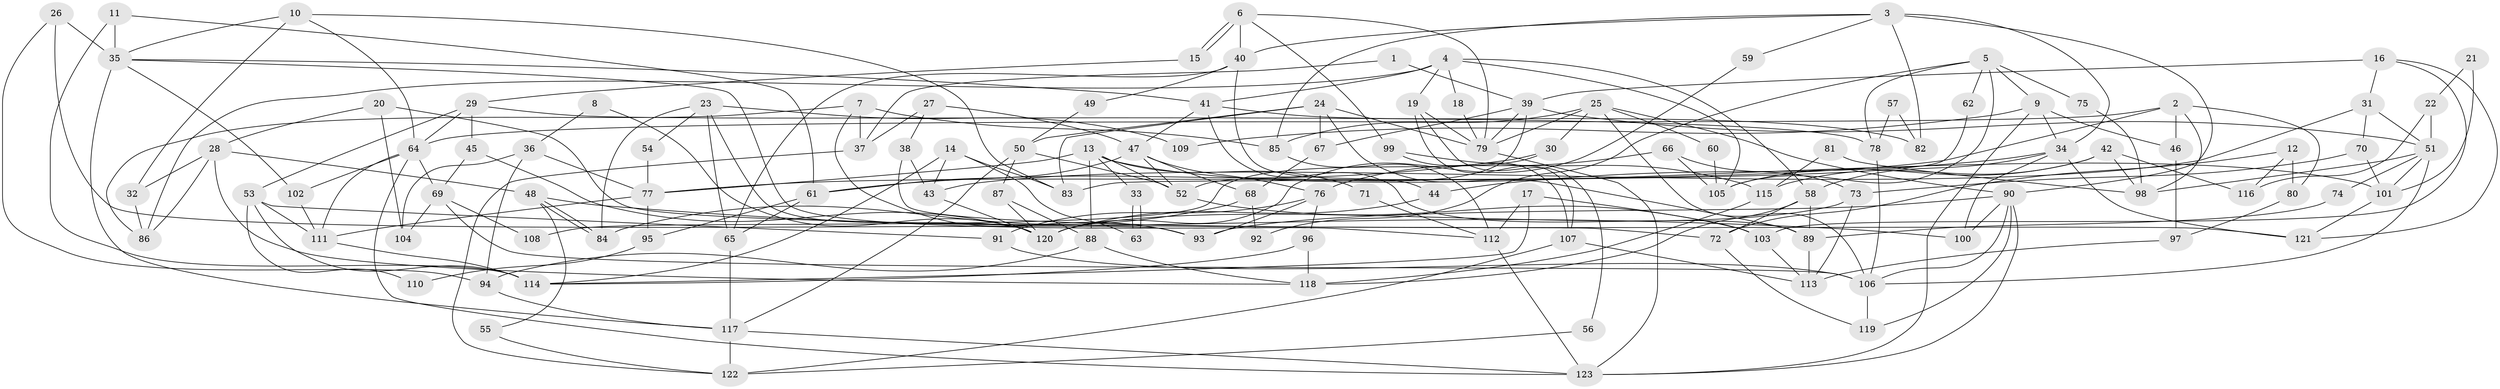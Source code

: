 // Generated by graph-tools (version 1.1) at 2025/02/03/09/25 03:02:09]
// undirected, 123 vertices, 246 edges
graph export_dot {
graph [start="1"]
  node [color=gray90,style=filled];
  1;
  2;
  3;
  4;
  5;
  6;
  7;
  8;
  9;
  10;
  11;
  12;
  13;
  14;
  15;
  16;
  17;
  18;
  19;
  20;
  21;
  22;
  23;
  24;
  25;
  26;
  27;
  28;
  29;
  30;
  31;
  32;
  33;
  34;
  35;
  36;
  37;
  38;
  39;
  40;
  41;
  42;
  43;
  44;
  45;
  46;
  47;
  48;
  49;
  50;
  51;
  52;
  53;
  54;
  55;
  56;
  57;
  58;
  59;
  60;
  61;
  62;
  63;
  64;
  65;
  66;
  67;
  68;
  69;
  70;
  71;
  72;
  73;
  74;
  75;
  76;
  77;
  78;
  79;
  80;
  81;
  82;
  83;
  84;
  85;
  86;
  87;
  88;
  89;
  90;
  91;
  92;
  93;
  94;
  95;
  96;
  97;
  98;
  99;
  100;
  101;
  102;
  103;
  104;
  105;
  106;
  107;
  108;
  109;
  110;
  111;
  112;
  113;
  114;
  115;
  116;
  117;
  118;
  119;
  120;
  121;
  122;
  123;
  1 -- 39;
  1 -- 37;
  2 -- 64;
  2 -- 98;
  2 -- 46;
  2 -- 77;
  2 -- 80;
  3 -- 90;
  3 -- 85;
  3 -- 34;
  3 -- 40;
  3 -- 59;
  3 -- 82;
  4 -- 86;
  4 -- 58;
  4 -- 18;
  4 -- 19;
  4 -- 41;
  4 -- 105;
  5 -- 105;
  5 -- 78;
  5 -- 9;
  5 -- 62;
  5 -- 75;
  5 -- 92;
  6 -- 79;
  6 -- 15;
  6 -- 15;
  6 -- 40;
  6 -- 99;
  7 -- 93;
  7 -- 85;
  7 -- 37;
  7 -- 86;
  8 -- 120;
  8 -- 36;
  9 -- 34;
  9 -- 46;
  9 -- 109;
  9 -- 123;
  10 -- 35;
  10 -- 64;
  10 -- 32;
  10 -- 83;
  11 -- 61;
  11 -- 114;
  11 -- 35;
  12 -- 72;
  12 -- 80;
  12 -- 116;
  13 -- 52;
  13 -- 77;
  13 -- 33;
  13 -- 71;
  13 -- 88;
  13 -- 101;
  14 -- 114;
  14 -- 83;
  14 -- 43;
  14 -- 63;
  15 -- 29;
  16 -- 31;
  16 -- 39;
  16 -- 103;
  16 -- 121;
  17 -- 112;
  17 -- 114;
  17 -- 103;
  18 -- 79;
  19 -- 79;
  19 -- 56;
  19 -- 107;
  20 -- 121;
  20 -- 28;
  20 -- 104;
  21 -- 101;
  21 -- 22;
  22 -- 51;
  22 -- 116;
  23 -- 65;
  23 -- 120;
  23 -- 54;
  23 -- 84;
  23 -- 109;
  24 -- 79;
  24 -- 50;
  24 -- 67;
  24 -- 83;
  24 -- 89;
  25 -- 90;
  25 -- 106;
  25 -- 30;
  25 -- 60;
  25 -- 79;
  25 -- 85;
  26 -- 94;
  26 -- 35;
  26 -- 93;
  27 -- 37;
  27 -- 38;
  27 -- 47;
  28 -- 86;
  28 -- 118;
  28 -- 32;
  28 -- 48;
  29 -- 53;
  29 -- 64;
  29 -- 45;
  29 -- 78;
  30 -- 61;
  30 -- 108;
  31 -- 51;
  31 -- 70;
  31 -- 43;
  32 -- 86;
  33 -- 63;
  33 -- 63;
  34 -- 100;
  34 -- 44;
  34 -- 58;
  34 -- 121;
  35 -- 41;
  35 -- 102;
  35 -- 112;
  35 -- 117;
  36 -- 104;
  36 -- 94;
  36 -- 77;
  37 -- 122;
  38 -- 43;
  38 -- 72;
  39 -- 67;
  39 -- 51;
  39 -- 52;
  39 -- 79;
  40 -- 44;
  40 -- 49;
  40 -- 65;
  41 -- 47;
  41 -- 82;
  41 -- 89;
  42 -- 115;
  42 -- 105;
  42 -- 98;
  42 -- 116;
  43 -- 120;
  44 -- 120;
  45 -- 120;
  45 -- 69;
  46 -- 97;
  47 -- 52;
  47 -- 61;
  47 -- 68;
  47 -- 76;
  48 -- 84;
  48 -- 84;
  48 -- 55;
  48 -- 100;
  49 -- 50;
  50 -- 117;
  50 -- 52;
  50 -- 87;
  51 -- 101;
  51 -- 106;
  51 -- 74;
  51 -- 98;
  52 -- 103;
  53 -- 91;
  53 -- 111;
  53 -- 110;
  53 -- 114;
  54 -- 77;
  55 -- 122;
  56 -- 122;
  57 -- 78;
  57 -- 82;
  58 -- 89;
  58 -- 72;
  58 -- 118;
  59 -- 120;
  60 -- 105;
  61 -- 65;
  61 -- 95;
  62 -- 83;
  64 -- 123;
  64 -- 102;
  64 -- 69;
  64 -- 111;
  65 -- 117;
  66 -- 76;
  66 -- 73;
  66 -- 105;
  67 -- 68;
  68 -- 84;
  68 -- 92;
  69 -- 104;
  69 -- 106;
  69 -- 108;
  70 -- 73;
  70 -- 101;
  71 -- 112;
  72 -- 119;
  73 -- 120;
  73 -- 113;
  74 -- 89;
  75 -- 98;
  76 -- 96;
  76 -- 91;
  76 -- 93;
  77 -- 95;
  77 -- 111;
  78 -- 106;
  79 -- 123;
  80 -- 97;
  81 -- 98;
  81 -- 115;
  85 -- 112;
  87 -- 120;
  87 -- 88;
  88 -- 94;
  88 -- 118;
  89 -- 113;
  90 -- 93;
  90 -- 123;
  90 -- 100;
  90 -- 106;
  90 -- 119;
  91 -- 106;
  94 -- 117;
  95 -- 110;
  96 -- 118;
  96 -- 114;
  97 -- 113;
  99 -- 107;
  99 -- 115;
  101 -- 121;
  102 -- 111;
  103 -- 113;
  106 -- 119;
  107 -- 113;
  107 -- 122;
  111 -- 114;
  112 -- 123;
  115 -- 118;
  117 -- 123;
  117 -- 122;
}
